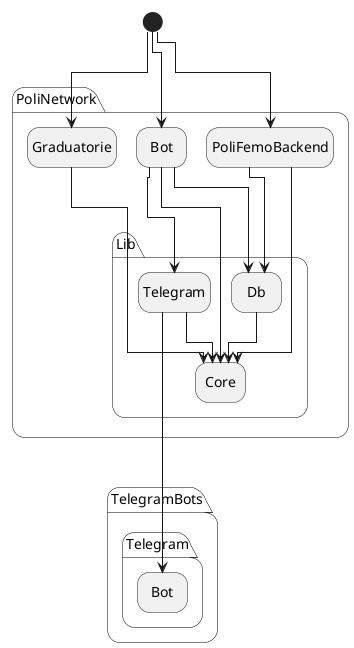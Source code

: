 @startuml
!pragma layout elk
hide empty description

[*] -down-> PoliNetwork.Graduatorie
[*] -down-> PoliNetwork.Bot
[*] -down-> PoliNetwork.PoliFemoBackend 


PoliNetwork.Bot --> PoliNetwork.Lib.Db
PoliNetwork.Bot --> PoliNetwork.Lib.Core
PoliNetwork.Bot -> PoliNetwork.Lib.Telegram
PoliNetwork.Graduatorie --> PoliNetwork.Lib.Core
PoliNetwork.PoliFemoBackend --> PoliNetwork.Lib.Core
PoliNetwork.PoliFemoBackend ---> PoliNetwork.Lib.Db

PoliNetwork.Lib.Db -> PoliNetwork.Lib.Core
PoliNetwork.Lib.Telegram -> PoliNetwork.Lib.Core


PoliNetwork.Lib.Telegram --> TelegramBots.Telegram.Bot


@enduml